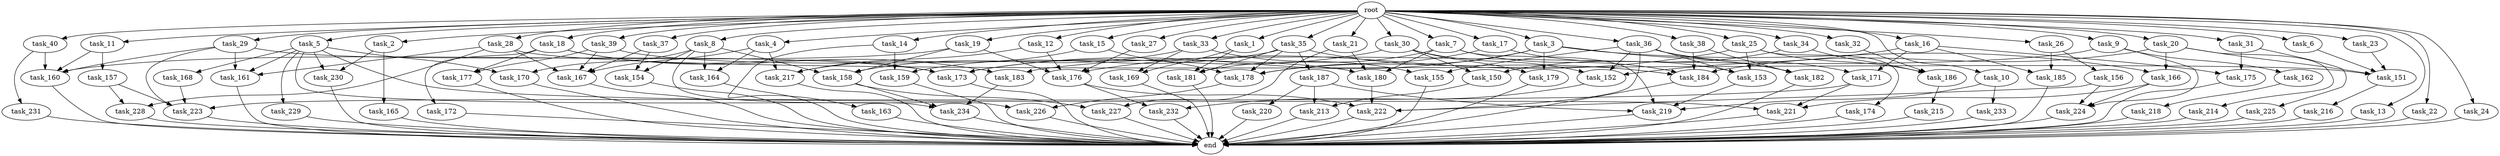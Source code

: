 digraph G {
  task_8 [size="102.400000"];
  task_173 [size="310955632230.400024"];
  task_158 [size="87617332838.400009"];
  task_17 [size="102.400000"];
  task_32 [size="102.400000"];
  root [size="0.000000"];
  task_223 [size="170939698380.800018"];
  task_35 [size="102.400000"];
  task_161 [size="154618822656.000000"];
  task_159 [size="52398601011.200005"];
  task_26 [size="102.400000"];
  task_15 [size="102.400000"];
  task_167 [size="159772783411.200012"];
  task_227 [size="58411555225.600006"];
  task_166 [size="139156940390.399994"];
  task_184 [size="145169894604.800018"];
  task_177 [size="107374182400.000000"];
  task_33 [size="102.400000"];
  task_186 [size="85040352460.800003"];
  task_181 [size="130567005798.400009"];
  task_231 [size="3435973836.800000"];
  task_216 [size="69578470195.199997"];
  task_152 [size="194132521779.200012"];
  task_233 [size="54975581388.800003"];
  task_176 [size="108233175859.200012"];
  task_225 [size="7730941132.800000"];
  task_13 [size="102.400000"];
  task_153 [size="98784247808.000000"];
  task_30 [size="102.400000"];
  task_5 [size="102.400000"];
  task_183 [size="116823110451.200012"];
  task_6 [size="102.400000"];
  task_228 [size="76450417868.800003"];
  task_25 [size="102.400000"];
  task_22 [size="102.400000"];
  task_169 [size="127990025420.800003"];
  task_3 [size="102.400000"];
  task_179 [size="139156940390.399994"];
  task_187 [size="30923764531.200001"];
  task_164 [size="111669149696.000000"];
  task_221 [size="97925254348.800003"];
  task_4 [size="102.400000"];
  task_230 [size="44667659878.400002"];
  task_234 [size="86758339379.200012"];
  task_157 [size="3435973836.800000"];
  task_215 [size="3435973836.800000"];
  task_16 [size="102.400000"];
  task_154 [size="55834574848.000000"];
  task_214 [size="69578470195.199997"];
  task_175 [size="62706522521.600006"];
  task_224 [size="142592914227.200012"];
  task_155 [size="111669149696.000000"];
  task_160 [size="96207267430.400009"];
  task_182 [size="170080704921.600006"];
  task_12 [size="102.400000"];
  task_21 [size="102.400000"];
  task_18 [size="102.400000"];
  task_180 [size="90194313216.000000"];
  task_31 [size="102.400000"];
  task_9 [size="102.400000"];
  task_162 [size="30923764531.200001"];
  task_168 [size="13743895347.200001"];
  task_28 [size="102.400000"];
  task_174 [size="7730941132.800000"];
  task_217 [size="133143986176.000000"];
  task_29 [size="102.400000"];
  task_185 [size="62706522521.600006"];
  task_34 [size="102.400000"];
  task_39 [size="102.400000"];
  task_10 [size="102.400000"];
  task_163 [size="21474836480.000000"];
  task_178 [size="143451907686.399994"];
  task_2 [size="102.400000"];
  task_171 [size="124554051584.000000"];
  end [size="0.000000"];
  task_7 [size="102.400000"];
  task_213 [size="58411555225.600006"];
  task_14 [size="102.400000"];
  task_156 [size="7730941132.800000"];
  task_151 [size="158913789952.000000"];
  task_222 [size="150323855360.000000"];
  task_24 [size="102.400000"];
  task_38 [size="102.400000"];
  task_19 [size="102.400000"];
  task_219 [size="141733920768.000000"];
  task_226 [size="73014444032.000000"];
  task_36 [size="102.400000"];
  task_170 [size="55834574848.000000"];
  task_220 [size="3435973836.800000"];
  task_150 [size="139156940390.399994"];
  task_40 [size="102.400000"];
  task_172 [size="85899345920.000000"];
  task_27 [size="102.400000"];
  task_232 [size="6871947673.600000"];
  task_229 [size="13743895347.200001"];
  task_23 [size="102.400000"];
  task_37 [size="102.400000"];
  task_165 [size="30923764531.200001"];
  task_1 [size="102.400000"];
  task_218 [size="30923764531.200001"];
  task_20 [size="102.400000"];
  task_11 [size="102.400000"];

  task_8 -> task_154 [size="411041792.000000"];
  task_8 -> task_170 [size="411041792.000000"];
  task_8 -> task_158 [size="411041792.000000"];
  task_8 -> task_226 [size="411041792.000000"];
  task_8 -> task_164 [size="411041792.000000"];
  task_173 -> end [size="1.000000"];
  task_158 -> task_227 [size="33554432.000000"];
  task_158 -> task_234 [size="33554432.000000"];
  task_17 -> task_153 [size="209715200.000000"];
  task_17 -> task_178 [size="209715200.000000"];
  task_32 -> task_186 [size="75497472.000000"];
  root -> task_8 [size="1.000000"];
  root -> task_14 [size="1.000000"];
  root -> task_24 [size="1.000000"];
  root -> task_13 [size="1.000000"];
  root -> task_33 [size="1.000000"];
  root -> task_12 [size="1.000000"];
  root -> task_21 [size="1.000000"];
  root -> task_18 [size="1.000000"];
  root -> task_22 [size="1.000000"];
  root -> task_31 [size="1.000000"];
  root -> task_9 [size="1.000000"];
  root -> task_5 [size="1.000000"];
  root -> task_36 [size="1.000000"];
  root -> task_32 [size="1.000000"];
  root -> task_26 [size="1.000000"];
  root -> task_15 [size="1.000000"];
  root -> task_6 [size="1.000000"];
  root -> task_4 [size="1.000000"];
  root -> task_25 [size="1.000000"];
  root -> task_40 [size="1.000000"];
  root -> task_30 [size="1.000000"];
  root -> task_34 [size="1.000000"];
  root -> task_3 [size="1.000000"];
  root -> task_19 [size="1.000000"];
  root -> task_10 [size="1.000000"];
  root -> task_23 [size="1.000000"];
  root -> task_37 [size="1.000000"];
  root -> task_39 [size="1.000000"];
  root -> task_1 [size="1.000000"];
  root -> task_11 [size="1.000000"];
  root -> task_17 [size="1.000000"];
  root -> task_2 [size="1.000000"];
  root -> task_29 [size="1.000000"];
  root -> task_20 [size="1.000000"];
  root -> task_35 [size="1.000000"];
  root -> task_7 [size="1.000000"];
  root -> task_27 [size="1.000000"];
  root -> task_38 [size="1.000000"];
  root -> task_28 [size="1.000000"];
  root -> task_16 [size="1.000000"];
  task_223 -> end [size="1.000000"];
  task_35 -> task_159 [size="301989888.000000"];
  task_35 -> task_184 [size="301989888.000000"];
  task_35 -> task_178 [size="301989888.000000"];
  task_35 -> task_187 [size="301989888.000000"];
  task_35 -> task_181 [size="301989888.000000"];
  task_161 -> end [size="1.000000"];
  task_159 -> end [size="1.000000"];
  task_26 -> task_185 [size="75497472.000000"];
  task_26 -> task_156 [size="75497472.000000"];
  task_15 -> task_178 [size="209715200.000000"];
  task_15 -> task_217 [size="209715200.000000"];
  task_167 -> end [size="1.000000"];
  task_227 -> end [size="1.000000"];
  task_166 -> task_221 [size="411041792.000000"];
  task_166 -> task_224 [size="411041792.000000"];
  task_184 -> end [size="1.000000"];
  task_177 -> end [size="1.000000"];
  task_33 -> task_169 [size="411041792.000000"];
  task_33 -> task_155 [size="411041792.000000"];
  task_33 -> task_158 [size="411041792.000000"];
  task_186 -> task_215 [size="33554432.000000"];
  task_181 -> end [size="1.000000"];
  task_231 -> end [size="1.000000"];
  task_216 -> end [size="1.000000"];
  task_152 -> task_232 [size="33554432.000000"];
  task_233 -> end [size="1.000000"];
  task_176 -> task_222 [size="33554432.000000"];
  task_176 -> task_232 [size="33554432.000000"];
  task_225 -> end [size="1.000000"];
  task_13 -> end [size="1.000000"];
  task_153 -> task_219 [size="679477248.000000"];
  task_30 -> task_150 [size="679477248.000000"];
  task_30 -> task_173 [size="679477248.000000"];
  task_30 -> task_179 [size="679477248.000000"];
  task_30 -> task_152 [size="679477248.000000"];
  task_5 -> task_234 [size="134217728.000000"];
  task_5 -> task_161 [size="134217728.000000"];
  task_5 -> task_229 [size="134217728.000000"];
  task_5 -> task_170 [size="134217728.000000"];
  task_5 -> task_230 [size="134217728.000000"];
  task_5 -> task_221 [size="134217728.000000"];
  task_5 -> task_168 [size="134217728.000000"];
  task_183 -> task_234 [size="679477248.000000"];
  task_6 -> task_151 [size="301989888.000000"];
  task_228 -> end [size="1.000000"];
  task_25 -> task_153 [size="75497472.000000"];
  task_25 -> task_174 [size="75497472.000000"];
  task_25 -> task_176 [size="75497472.000000"];
  task_25 -> task_186 [size="75497472.000000"];
  task_22 -> end [size="1.000000"];
  task_169 -> end [size="1.000000"];
  task_3 -> task_178 [size="679477248.000000"];
  task_3 -> task_166 [size="679477248.000000"];
  task_3 -> task_173 [size="679477248.000000"];
  task_3 -> task_182 [size="679477248.000000"];
  task_3 -> task_179 [size="679477248.000000"];
  task_179 -> end [size="1.000000"];
  task_187 -> task_219 [size="33554432.000000"];
  task_187 -> task_220 [size="33554432.000000"];
  task_187 -> task_213 [size="33554432.000000"];
  task_164 -> end [size="1.000000"];
  task_221 -> end [size="1.000000"];
  task_4 -> task_167 [size="679477248.000000"];
  task_4 -> task_217 [size="679477248.000000"];
  task_4 -> task_164 [size="679477248.000000"];
  task_230 -> end [size="1.000000"];
  task_234 -> end [size="1.000000"];
  task_157 -> task_228 [size="209715200.000000"];
  task_157 -> task_223 [size="209715200.000000"];
  task_215 -> end [size="1.000000"];
  task_16 -> task_185 [size="536870912.000000"];
  task_16 -> task_175 [size="536870912.000000"];
  task_16 -> task_152 [size="536870912.000000"];
  task_16 -> task_171 [size="536870912.000000"];
  task_154 -> end [size="1.000000"];
  task_214 -> end [size="1.000000"];
  task_175 -> end [size="1.000000"];
  task_224 -> end [size="1.000000"];
  task_155 -> end [size="1.000000"];
  task_160 -> end [size="1.000000"];
  task_182 -> end [size="1.000000"];
  task_12 -> task_176 [size="411041792.000000"];
  task_12 -> task_217 [size="411041792.000000"];
  task_21 -> task_227 [size="536870912.000000"];
  task_21 -> task_180 [size="536870912.000000"];
  task_18 -> task_177 [size="838860800.000000"];
  task_18 -> task_172 [size="838860800.000000"];
  task_18 -> task_173 [size="838860800.000000"];
  task_18 -> task_183 [size="838860800.000000"];
  task_180 -> task_222 [size="75497472.000000"];
  task_31 -> task_175 [size="75497472.000000"];
  task_31 -> task_225 [size="75497472.000000"];
  task_9 -> task_162 [size="301989888.000000"];
  task_9 -> task_224 [size="301989888.000000"];
  task_9 -> task_183 [size="301989888.000000"];
  task_162 -> task_218 [size="301989888.000000"];
  task_168 -> task_223 [size="209715200.000000"];
  task_28 -> task_161 [size="536870912.000000"];
  task_28 -> task_167 [size="536870912.000000"];
  task_28 -> task_151 [size="536870912.000000"];
  task_28 -> task_228 [size="536870912.000000"];
  task_174 -> end [size="1.000000"];
  task_217 -> end [size="1.000000"];
  task_29 -> task_161 [size="838860800.000000"];
  task_29 -> task_160 [size="838860800.000000"];
  task_29 -> task_173 [size="838860800.000000"];
  task_29 -> task_223 [size="838860800.000000"];
  task_185 -> end [size="1.000000"];
  task_34 -> task_150 [size="679477248.000000"];
  task_34 -> task_186 [size="679477248.000000"];
  task_39 -> task_167 [size="209715200.000000"];
  task_39 -> task_180 [size="209715200.000000"];
  task_39 -> task_177 [size="209715200.000000"];
  task_10 -> task_233 [size="536870912.000000"];
  task_10 -> task_219 [size="536870912.000000"];
  task_163 -> end [size="1.000000"];
  task_178 -> task_226 [size="301989888.000000"];
  task_2 -> task_230 [size="301989888.000000"];
  task_2 -> task_165 [size="301989888.000000"];
  task_171 -> task_221 [size="411041792.000000"];
  task_171 -> task_223 [size="411041792.000000"];
  task_7 -> task_181 [size="134217728.000000"];
  task_7 -> task_184 [size="134217728.000000"];
  task_7 -> task_180 [size="134217728.000000"];
  task_7 -> task_219 [size="134217728.000000"];
  task_213 -> end [size="1.000000"];
  task_14 -> task_159 [size="209715200.000000"];
  task_14 -> task_163 [size="209715200.000000"];
  task_156 -> task_222 [size="679477248.000000"];
  task_156 -> task_224 [size="679477248.000000"];
  task_151 -> task_216 [size="679477248.000000"];
  task_222 -> end [size="1.000000"];
  task_24 -> end [size="1.000000"];
  task_38 -> task_184 [size="301989888.000000"];
  task_38 -> task_182 [size="301989888.000000"];
  task_19 -> task_160 [size="33554432.000000"];
  task_19 -> task_176 [size="33554432.000000"];
  task_19 -> task_158 [size="33554432.000000"];
  task_219 -> end [size="1.000000"];
  task_226 -> end [size="1.000000"];
  task_36 -> task_171 [size="679477248.000000"];
  task_36 -> task_182 [size="679477248.000000"];
  task_36 -> task_153 [size="679477248.000000"];
  task_36 -> task_152 [size="679477248.000000"];
  task_36 -> task_155 [size="679477248.000000"];
  task_36 -> task_222 [size="679477248.000000"];
  task_170 -> end [size="1.000000"];
  task_220 -> end [size="1.000000"];
  task_150 -> task_213 [size="536870912.000000"];
  task_40 -> task_160 [size="33554432.000000"];
  task_40 -> task_231 [size="33554432.000000"];
  task_172 -> end [size="1.000000"];
  task_27 -> task_176 [size="536870912.000000"];
  task_232 -> end [size="1.000000"];
  task_229 -> end [size="1.000000"];
  task_23 -> task_151 [size="33554432.000000"];
  task_37 -> task_154 [size="134217728.000000"];
  task_37 -> task_167 [size="134217728.000000"];
  task_165 -> end [size="1.000000"];
  task_1 -> task_181 [size="838860800.000000"];
  task_1 -> task_169 [size="838860800.000000"];
  task_218 -> end [size="1.000000"];
  task_20 -> task_184 [size="679477248.000000"];
  task_20 -> task_166 [size="679477248.000000"];
  task_20 -> task_151 [size="679477248.000000"];
  task_20 -> task_214 [size="679477248.000000"];
  task_11 -> task_160 [size="33554432.000000"];
  task_11 -> task_157 [size="33554432.000000"];
}
